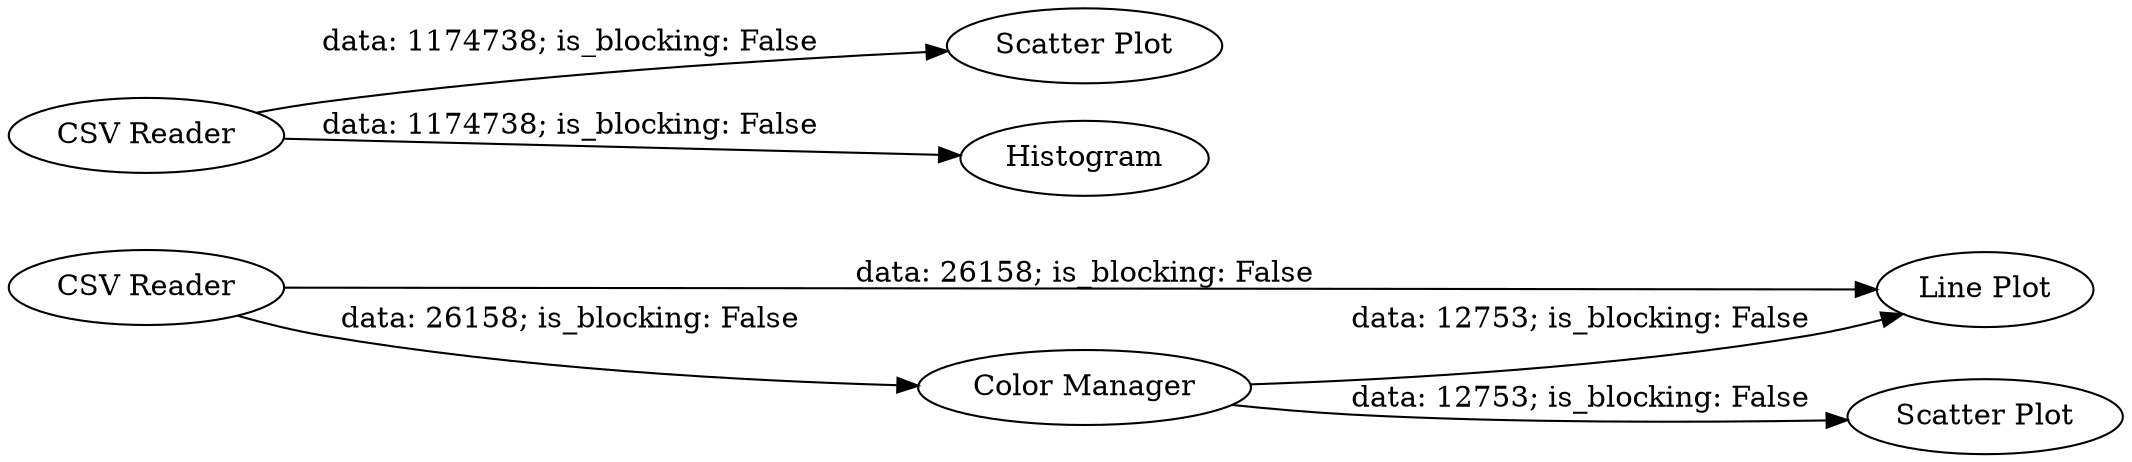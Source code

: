 digraph {
	"-4191381426597375324_5" [label="CSV Reader"]
	"-4191381426597375324_1" [label="CSV Reader"]
	"-4191381426597375324_7" [label="Line Plot"]
	"-4191381426597375324_3" [label="Scatter Plot"]
	"-4191381426597375324_2" [label=Histogram]
	"-4191381426597375324_4" [label="Color Manager"]
	"-4191381426597375324_6" [label="Scatter Plot"]
	"-4191381426597375324_4" -> "-4191381426597375324_7" [label="data: 12753; is_blocking: False"]
	"-4191381426597375324_5" -> "-4191381426597375324_7" [label="data: 26158; is_blocking: False"]
	"-4191381426597375324_1" -> "-4191381426597375324_2" [label="data: 1174738; is_blocking: False"]
	"-4191381426597375324_5" -> "-4191381426597375324_4" [label="data: 26158; is_blocking: False"]
	"-4191381426597375324_4" -> "-4191381426597375324_6" [label="data: 12753; is_blocking: False"]
	"-4191381426597375324_1" -> "-4191381426597375324_3" [label="data: 1174738; is_blocking: False"]
	rankdir=LR
}
